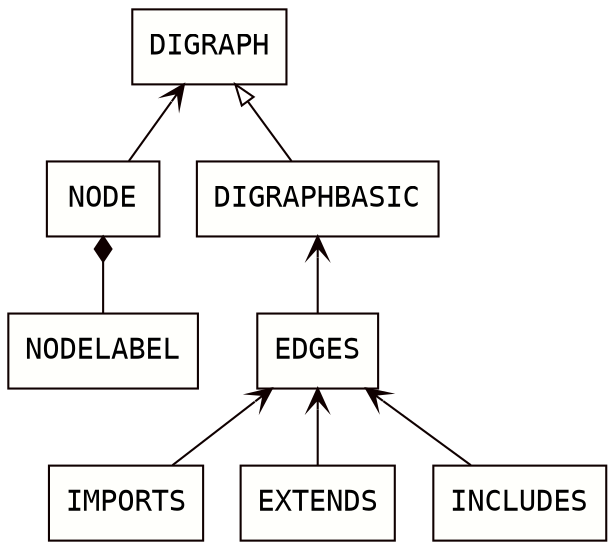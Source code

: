 digraph "jinja_env" {

rankdir = BT

node [
  shape = "record", color = "#0f0000",
  fontname = "Courier",
  style = "filled", fillcolor = "#fffffc",
]

edge [
  color = "#0f0000",
  fontname = "Courier", fontcolor = "#007f00",
]


"DIGRAPHBASIC" -> "DIGRAPH" [ arrowhead = empty ]
"NODE" -> "DIGRAPH" [ arrowhead = open ]
"EDGES" -> "DIGRAPHBASIC" [ arrowhead = open ]
"IMPORTS" -> "EDGES" [ arrowhead = open ]
"EXTENDS" -> "EDGES" [ arrowhead = open ]
"INCLUDES" -> "EDGES" [ arrowhead = open ]
"NODELABEL" -> "NODE" [ arrowhead = diamond ]
}
